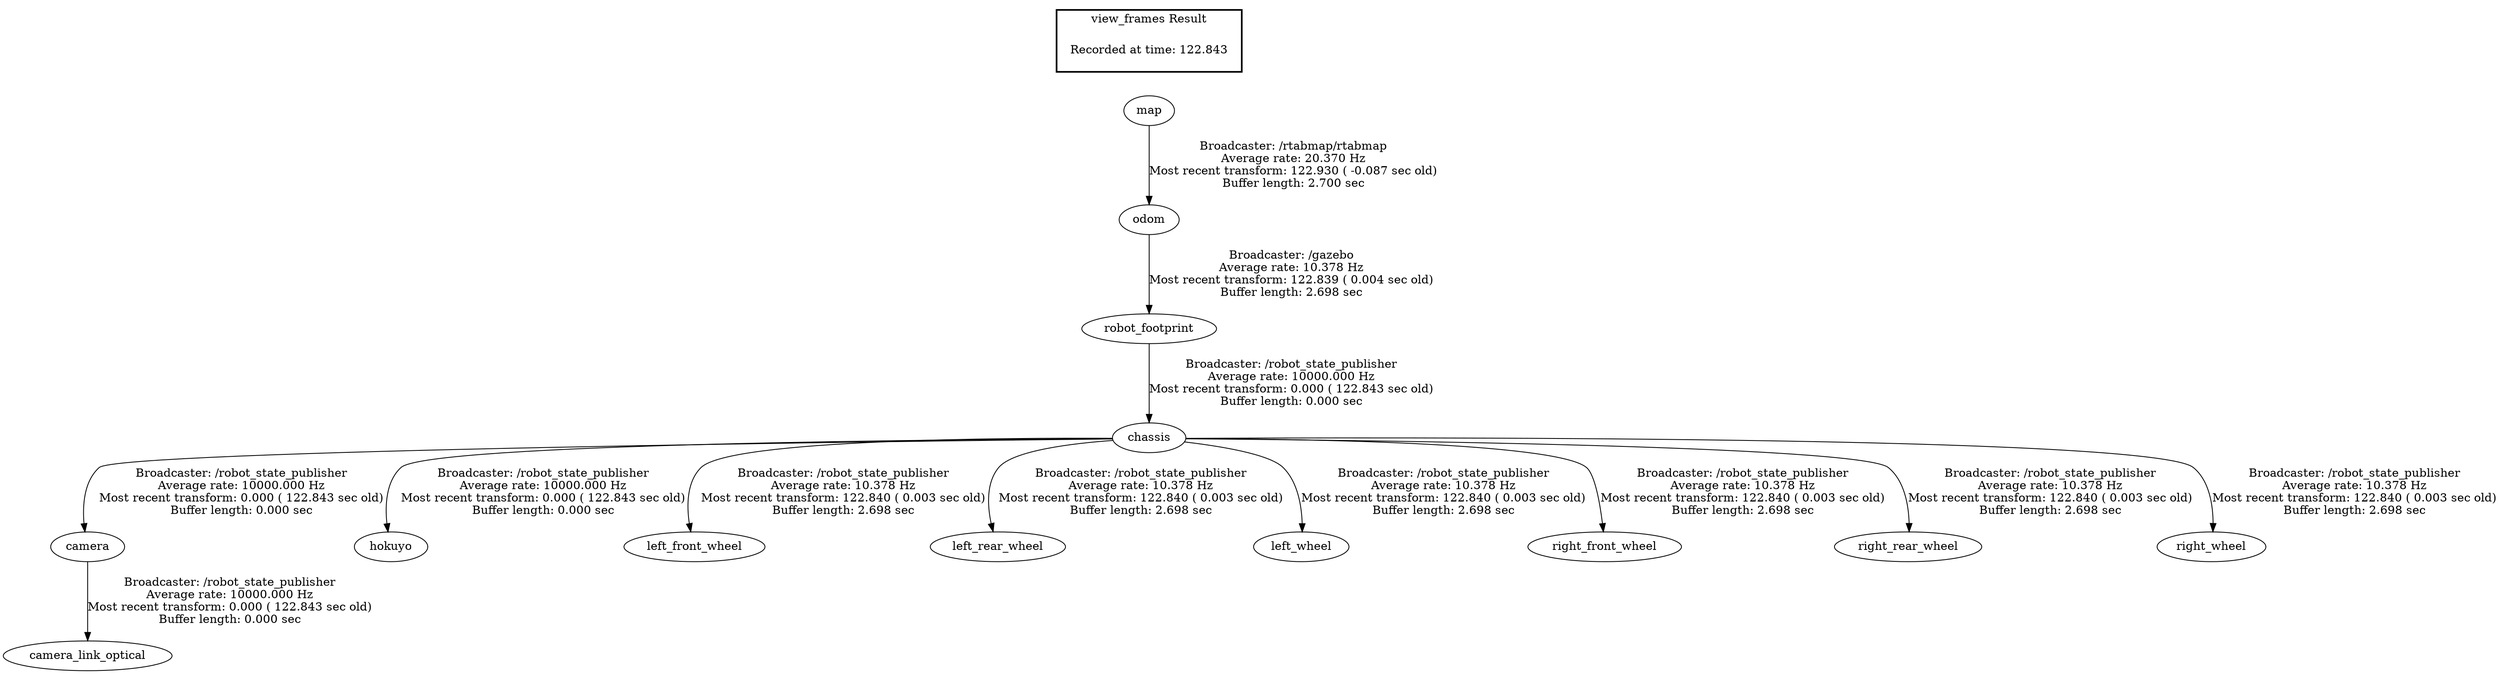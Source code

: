 digraph G {
"chassis" -> "camera"[label="Broadcaster: /robot_state_publisher\nAverage rate: 10000.000 Hz\nMost recent transform: 0.000 ( 122.843 sec old)\nBuffer length: 0.000 sec\n"];
"robot_footprint" -> "chassis"[label="Broadcaster: /robot_state_publisher\nAverage rate: 10000.000 Hz\nMost recent transform: 0.000 ( 122.843 sec old)\nBuffer length: 0.000 sec\n"];
"camera" -> "camera_link_optical"[label="Broadcaster: /robot_state_publisher\nAverage rate: 10000.000 Hz\nMost recent transform: 0.000 ( 122.843 sec old)\nBuffer length: 0.000 sec\n"];
"chassis" -> "hokuyo"[label="Broadcaster: /robot_state_publisher\nAverage rate: 10000.000 Hz\nMost recent transform: 0.000 ( 122.843 sec old)\nBuffer length: 0.000 sec\n"];
"odom" -> "robot_footprint"[label="Broadcaster: /gazebo\nAverage rate: 10.378 Hz\nMost recent transform: 122.839 ( 0.004 sec old)\nBuffer length: 2.698 sec\n"];
"map" -> "odom"[label="Broadcaster: /rtabmap/rtabmap\nAverage rate: 20.370 Hz\nMost recent transform: 122.930 ( -0.087 sec old)\nBuffer length: 2.700 sec\n"];
"chassis" -> "left_front_wheel"[label="Broadcaster: /robot_state_publisher\nAverage rate: 10.378 Hz\nMost recent transform: 122.840 ( 0.003 sec old)\nBuffer length: 2.698 sec\n"];
"chassis" -> "left_rear_wheel"[label="Broadcaster: /robot_state_publisher\nAverage rate: 10.378 Hz\nMost recent transform: 122.840 ( 0.003 sec old)\nBuffer length: 2.698 sec\n"];
"chassis" -> "left_wheel"[label="Broadcaster: /robot_state_publisher\nAverage rate: 10.378 Hz\nMost recent transform: 122.840 ( 0.003 sec old)\nBuffer length: 2.698 sec\n"];
"chassis" -> "right_front_wheel"[label="Broadcaster: /robot_state_publisher\nAverage rate: 10.378 Hz\nMost recent transform: 122.840 ( 0.003 sec old)\nBuffer length: 2.698 sec\n"];
"chassis" -> "right_rear_wheel"[label="Broadcaster: /robot_state_publisher\nAverage rate: 10.378 Hz\nMost recent transform: 122.840 ( 0.003 sec old)\nBuffer length: 2.698 sec\n"];
"chassis" -> "right_wheel"[label="Broadcaster: /robot_state_publisher\nAverage rate: 10.378 Hz\nMost recent transform: 122.840 ( 0.003 sec old)\nBuffer length: 2.698 sec\n"];
edge [style=invis];
 subgraph cluster_legend { style=bold; color=black; label ="view_frames Result";
"Recorded at time: 122.843"[ shape=plaintext ] ;
 }->"map";
}